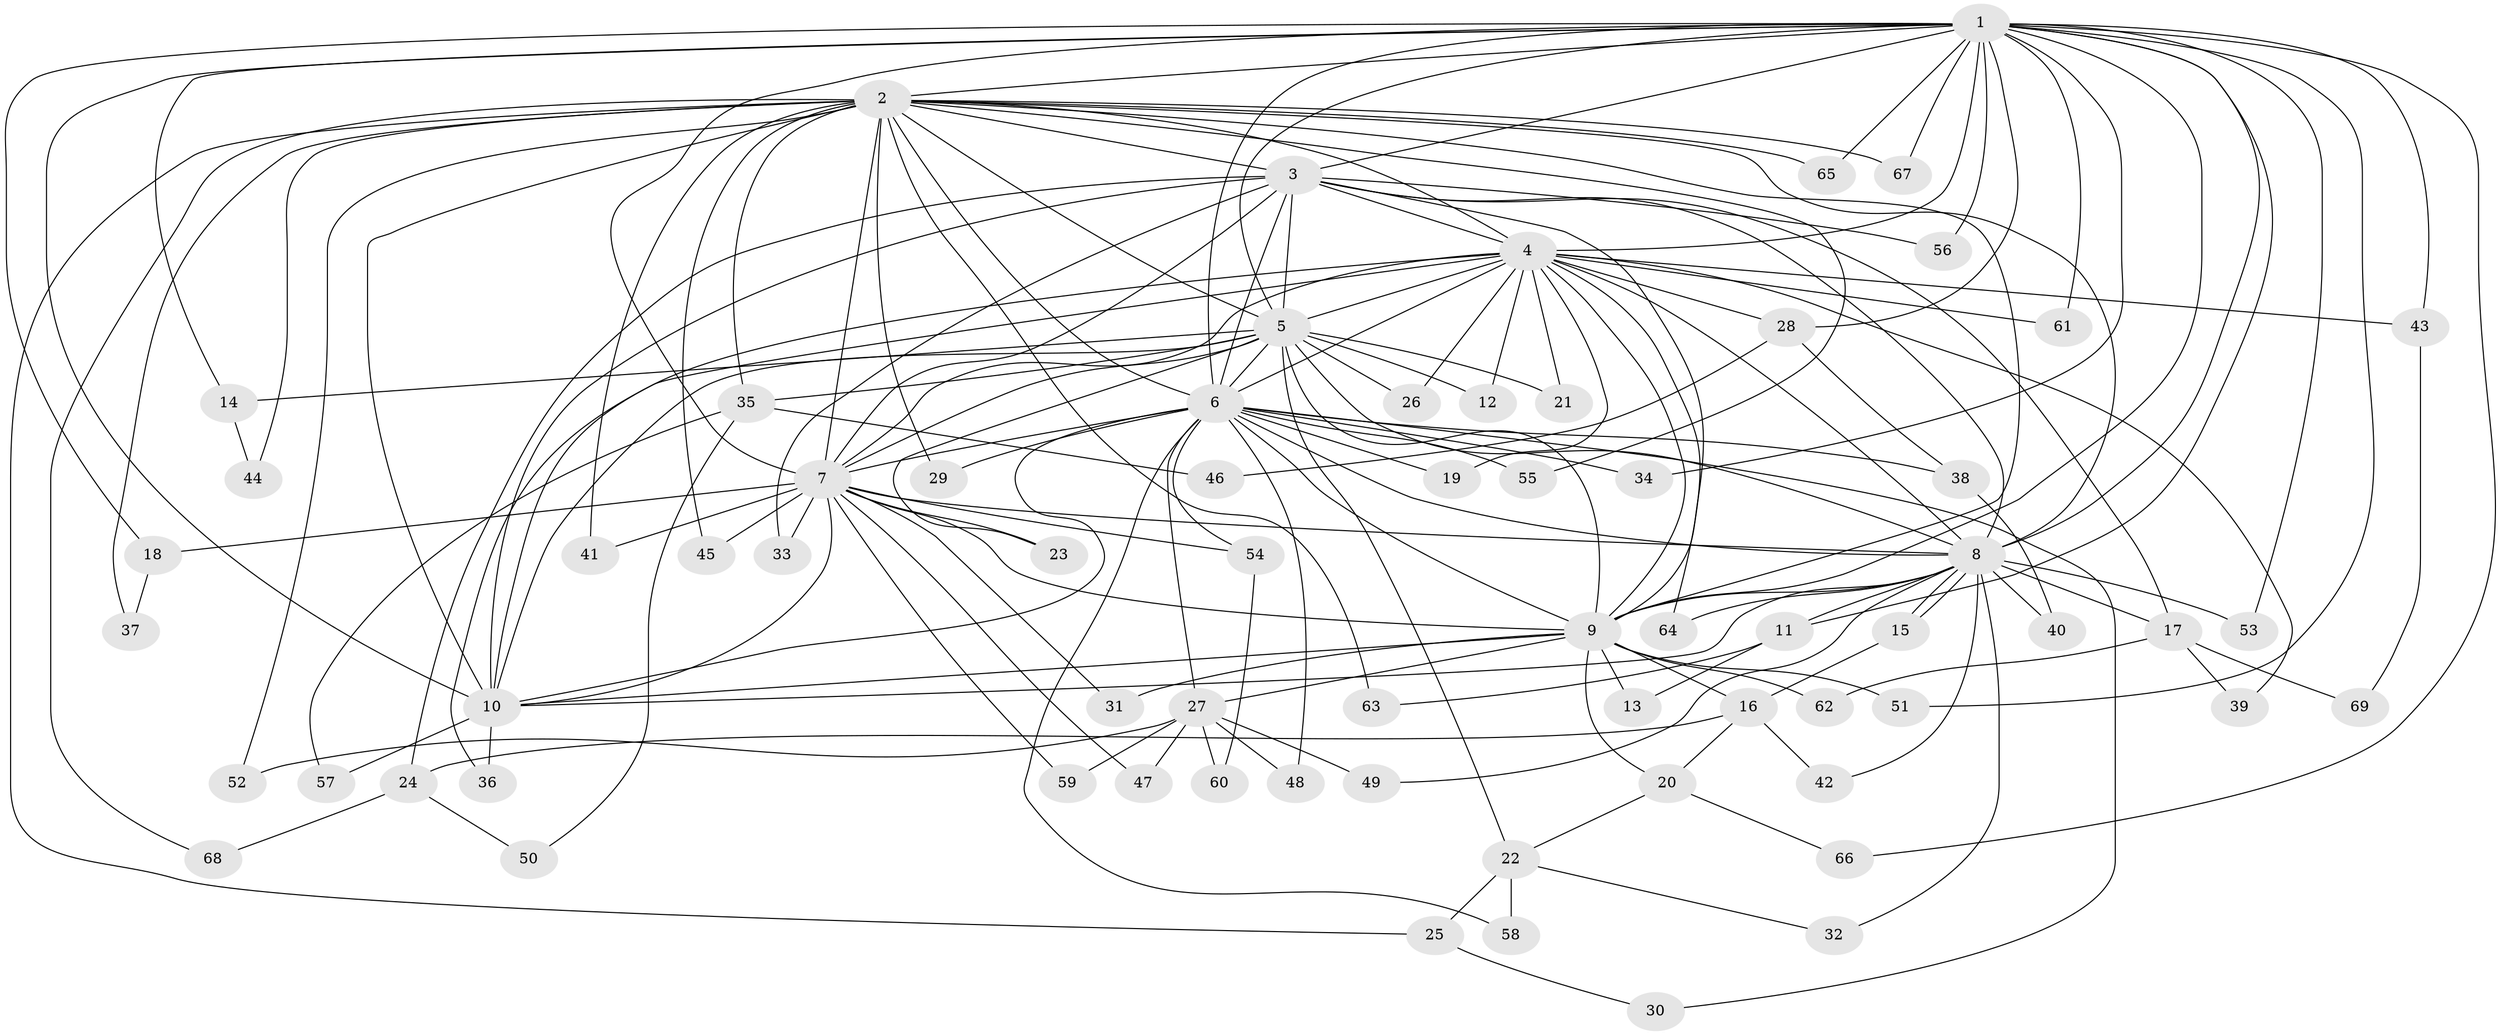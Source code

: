 // coarse degree distribution, {21: 0.020833333333333332, 19: 0.0625, 13: 0.020833333333333332, 16: 0.020833333333333332, 17: 0.041666666666666664, 14: 0.020833333333333332, 11: 0.020833333333333332, 4: 0.0625, 2: 0.5416666666666666, 3: 0.10416666666666667, 5: 0.0625, 8: 0.020833333333333332}
// Generated by graph-tools (version 1.1) at 2025/17/03/04/25 18:17:51]
// undirected, 69 vertices, 163 edges
graph export_dot {
graph [start="1"]
  node [color=gray90,style=filled];
  1;
  2;
  3;
  4;
  5;
  6;
  7;
  8;
  9;
  10;
  11;
  12;
  13;
  14;
  15;
  16;
  17;
  18;
  19;
  20;
  21;
  22;
  23;
  24;
  25;
  26;
  27;
  28;
  29;
  30;
  31;
  32;
  33;
  34;
  35;
  36;
  37;
  38;
  39;
  40;
  41;
  42;
  43;
  44;
  45;
  46;
  47;
  48;
  49;
  50;
  51;
  52;
  53;
  54;
  55;
  56;
  57;
  58;
  59;
  60;
  61;
  62;
  63;
  64;
  65;
  66;
  67;
  68;
  69;
  1 -- 2;
  1 -- 3;
  1 -- 4;
  1 -- 5;
  1 -- 6;
  1 -- 7;
  1 -- 8;
  1 -- 9;
  1 -- 10;
  1 -- 11;
  1 -- 14;
  1 -- 18;
  1 -- 28;
  1 -- 34;
  1 -- 43;
  1 -- 51;
  1 -- 53;
  1 -- 56;
  1 -- 61;
  1 -- 65;
  1 -- 66;
  1 -- 67;
  2 -- 3;
  2 -- 4;
  2 -- 5;
  2 -- 6;
  2 -- 7;
  2 -- 8;
  2 -- 9;
  2 -- 10;
  2 -- 25;
  2 -- 29;
  2 -- 35;
  2 -- 37;
  2 -- 41;
  2 -- 44;
  2 -- 45;
  2 -- 52;
  2 -- 55;
  2 -- 63;
  2 -- 65;
  2 -- 67;
  2 -- 68;
  3 -- 4;
  3 -- 5;
  3 -- 6;
  3 -- 7;
  3 -- 8;
  3 -- 9;
  3 -- 10;
  3 -- 17;
  3 -- 24;
  3 -- 33;
  3 -- 56;
  4 -- 5;
  4 -- 6;
  4 -- 7;
  4 -- 8;
  4 -- 9;
  4 -- 10;
  4 -- 12;
  4 -- 19;
  4 -- 21;
  4 -- 26;
  4 -- 28;
  4 -- 36;
  4 -- 39;
  4 -- 43;
  4 -- 61;
  4 -- 64;
  5 -- 6;
  5 -- 7;
  5 -- 8;
  5 -- 9;
  5 -- 10;
  5 -- 12;
  5 -- 14;
  5 -- 21;
  5 -- 22;
  5 -- 23;
  5 -- 26;
  5 -- 35;
  6 -- 7;
  6 -- 8;
  6 -- 9;
  6 -- 10;
  6 -- 19;
  6 -- 27;
  6 -- 29;
  6 -- 30;
  6 -- 34;
  6 -- 38;
  6 -- 48;
  6 -- 54;
  6 -- 55;
  6 -- 58;
  7 -- 8;
  7 -- 9;
  7 -- 10;
  7 -- 18;
  7 -- 23;
  7 -- 31;
  7 -- 33;
  7 -- 41;
  7 -- 45;
  7 -- 47;
  7 -- 54;
  7 -- 59;
  8 -- 9;
  8 -- 10;
  8 -- 11;
  8 -- 15;
  8 -- 15;
  8 -- 17;
  8 -- 32;
  8 -- 40;
  8 -- 42;
  8 -- 49;
  8 -- 53;
  8 -- 64;
  9 -- 10;
  9 -- 13;
  9 -- 16;
  9 -- 20;
  9 -- 27;
  9 -- 31;
  9 -- 51;
  9 -- 62;
  10 -- 36;
  10 -- 57;
  11 -- 13;
  11 -- 63;
  14 -- 44;
  15 -- 16;
  16 -- 20;
  16 -- 24;
  16 -- 42;
  17 -- 39;
  17 -- 62;
  17 -- 69;
  18 -- 37;
  20 -- 22;
  20 -- 66;
  22 -- 25;
  22 -- 32;
  22 -- 58;
  24 -- 50;
  24 -- 68;
  25 -- 30;
  27 -- 47;
  27 -- 48;
  27 -- 49;
  27 -- 52;
  27 -- 59;
  27 -- 60;
  28 -- 38;
  28 -- 46;
  35 -- 46;
  35 -- 50;
  35 -- 57;
  38 -- 40;
  43 -- 69;
  54 -- 60;
}
